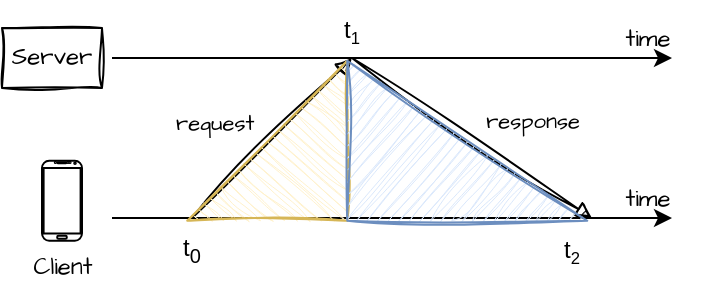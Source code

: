 <mxfile version="24.7.5">
  <diagram name="Page-1" id="DFvjBi9xwu4vDKYlVbSt">
    <mxGraphModel dx="526" dy="396" grid="1" gridSize="10" guides="1" tooltips="1" connect="1" arrows="1" fold="1" page="1" pageScale="1" pageWidth="827" pageHeight="1169" math="0" shadow="0">
      <root>
        <mxCell id="0" />
        <mxCell id="1" parent="0" />
        <mxCell id="Z4JF44p8BeUppsH6nRRW-3" value="" style="endArrow=classic;html=1;rounded=0;hachureGap=4;fontFamily=Architects Daughter;fontSource=https%3A%2F%2Ffonts.googleapis.com%2Fcss%3Ffamily%3DArchitects%2BDaughter;" edge="1" parent="1">
          <mxGeometry relative="1" as="geometry">
            <mxPoint x="60" y="40" as="sourcePoint" />
            <mxPoint x="340" y="40" as="targetPoint" />
          </mxGeometry>
        </mxCell>
        <mxCell id="Z4JF44p8BeUppsH6nRRW-5" value="" style="endArrow=classic;html=1;rounded=0;hachureGap=4;fontFamily=Architects Daughter;fontSource=https%3A%2F%2Ffonts.googleapis.com%2Fcss%3Ffamily%3DArchitects%2BDaughter;" edge="1" parent="1">
          <mxGeometry relative="1" as="geometry">
            <mxPoint x="60" y="120" as="sourcePoint" />
            <mxPoint x="340" y="120" as="targetPoint" />
          </mxGeometry>
        </mxCell>
        <mxCell id="Z4JF44p8BeUppsH6nRRW-7" value="time" style="text;html=1;align=center;verticalAlign=middle;whiteSpace=wrap;rounded=0;fontFamily=Architects Daughter;fontSource=https%3A%2F%2Ffonts.googleapis.com%2Fcss%3Ffamily%3DArchitects%2BDaughter;" vertex="1" parent="1">
          <mxGeometry x="298" y="16.37" width="60" height="30" as="geometry" />
        </mxCell>
        <mxCell id="Z4JF44p8BeUppsH6nRRW-8" value="time" style="text;html=1;align=center;verticalAlign=middle;whiteSpace=wrap;rounded=0;fontFamily=Architects Daughter;fontSource=https%3A%2F%2Ffonts.googleapis.com%2Fcss%3Ffamily%3DArchitects%2BDaughter;" vertex="1" parent="1">
          <mxGeometry x="297.63" y="96.37" width="60" height="30" as="geometry" />
        </mxCell>
        <mxCell id="Z4JF44p8BeUppsH6nRRW-10" value="request" style="endArrow=block;endFill=1;html=1;align=left;verticalAlign=top;rounded=0;sketch=1;hachureGap=4;jiggle=2;curveFitting=1;fontFamily=Architects Daughter;fontSource=https%3A%2F%2Ffonts.googleapis.com%2Fcss%3Ffamily%3DArchitects%2BDaughter;" edge="1" parent="1">
          <mxGeometry x="-0.375" y="49" relative="1" as="geometry">
            <mxPoint x="100" y="120" as="sourcePoint" />
            <mxPoint x="180" y="40" as="targetPoint" />
            <mxPoint y="-1" as="offset" />
          </mxGeometry>
        </mxCell>
        <mxCell id="Z4JF44p8BeUppsH6nRRW-12" value="" style="endArrow=block;endFill=1;html=1;align=left;verticalAlign=top;rounded=0;sketch=1;hachureGap=4;jiggle=2;curveFitting=1;fontFamily=Architects Daughter;fontSource=https%3A%2F%2Ffonts.googleapis.com%2Fcss%3Ffamily%3DArchitects%2BDaughter;" edge="1" parent="1">
          <mxGeometry x="-1" relative="1" as="geometry">
            <mxPoint x="180" y="40" as="sourcePoint" />
            <mxPoint x="300" y="120" as="targetPoint" />
            <mxPoint as="offset" />
          </mxGeometry>
        </mxCell>
        <mxCell id="Z4JF44p8BeUppsH6nRRW-14" value="response" style="edgeLabel;html=1;align=center;verticalAlign=middle;resizable=0;points=[];sketch=1;hachureGap=4;jiggle=2;curveFitting=1;fontFamily=Architects Daughter;fontSource=https%3A%2F%2Ffonts.googleapis.com%2Fcss%3Ffamily%3DArchitects%2BDaughter;" vertex="1" connectable="0" parent="Z4JF44p8BeUppsH6nRRW-12">
          <mxGeometry x="-0.368" y="-3" relative="1" as="geometry">
            <mxPoint x="54" y="3" as="offset" />
          </mxGeometry>
        </mxCell>
        <mxCell id="Z4JF44p8BeUppsH6nRRW-15" value="" style="verticalLabelPosition=bottom;verticalAlign=top;html=1;shape=mxgraph.basic.orthogonal_triangle;sketch=1;hachureGap=4;jiggle=2;curveFitting=1;fontFamily=Architects Daughter;fontSource=https%3A%2F%2Ffonts.googleapis.com%2Fcss%3Ffamily%3DArchitects%2BDaughter;rotation=-90;fillColor=#fff2cc;strokeColor=#d6b656;" vertex="1" parent="1">
          <mxGeometry x="97.63" y="41.37" width="80" height="80" as="geometry" />
        </mxCell>
        <mxCell id="Z4JF44p8BeUppsH6nRRW-16" value="" style="verticalLabelPosition=bottom;verticalAlign=top;html=1;shape=mxgraph.basic.orthogonal_triangle;sketch=1;hachureGap=4;jiggle=2;curveFitting=1;fontFamily=Architects Daughter;fontSource=https%3A%2F%2Ffonts.googleapis.com%2Fcss%3Ffamily%3DArchitects%2BDaughter;rotation=0;fillColor=#dae8fc;strokeColor=#6c8ebf;" vertex="1" parent="1">
          <mxGeometry x="177.63" y="41.37" width="120" height="80" as="geometry" />
        </mxCell>
        <mxCell id="Z4JF44p8BeUppsH6nRRW-17" value="&lt;font face=&quot;Helvetica&quot;&gt;t&lt;sub&gt;0&lt;/sub&gt;&lt;/font&gt;" style="text;html=1;align=center;verticalAlign=middle;whiteSpace=wrap;rounded=0;fontFamily=Architects Daughter;fontSource=https%3A%2F%2Ffonts.googleapis.com%2Fcss%3Ffamily%3DArchitects%2BDaughter;" vertex="1" parent="1">
          <mxGeometry x="70" y="121.37" width="60" height="30" as="geometry" />
        </mxCell>
        <mxCell id="Z4JF44p8BeUppsH6nRRW-18" value="&lt;font face=&quot;Helvetica&quot;&gt;t&lt;span style=&quot;font-size: 10px;&quot;&gt;&lt;sub&gt;2&lt;/sub&gt;&lt;/span&gt;&lt;/font&gt;" style="text;html=1;align=center;verticalAlign=middle;whiteSpace=wrap;rounded=0;fontFamily=Architects Daughter;fontSource=https%3A%2F%2Ffonts.googleapis.com%2Fcss%3Ffamily%3DArchitects%2BDaughter;" vertex="1" parent="1">
          <mxGeometry x="260" y="121.37" width="60" height="30" as="geometry" />
        </mxCell>
        <mxCell id="Z4JF44p8BeUppsH6nRRW-19" value="&lt;font face=&quot;Helvetica&quot;&gt;t&lt;span style=&quot;font-size: 10px;&quot;&gt;&lt;sub&gt;1&lt;/sub&gt;&lt;/span&gt;&lt;/font&gt;" style="text;html=1;align=center;verticalAlign=middle;whiteSpace=wrap;rounded=0;fontFamily=Architects Daughter;fontSource=https%3A%2F%2Ffonts.googleapis.com%2Fcss%3Ffamily%3DArchitects%2BDaughter;" vertex="1" parent="1">
          <mxGeometry x="150" y="11.37" width="60" height="30" as="geometry" />
        </mxCell>
        <mxCell id="Z4JF44p8BeUppsH6nRRW-21" value="Client" style="verticalLabelPosition=bottom;verticalAlign=top;html=1;shadow=0;dashed=0;strokeWidth=1;shape=mxgraph.android.phone2;strokeColor=#000000;hachureGap=4;fontFamily=Architects Daughter;fontSource=https%3A%2F%2Ffonts.googleapis.com%2Fcss%3Ffamily%3DArchitects%2BDaughter;" vertex="1" parent="1">
          <mxGeometry x="25" y="91.37" width="20" height="40" as="geometry" />
        </mxCell>
        <mxCell id="Z4JF44p8BeUppsH6nRRW-23" value="Server" style="rounded=0;whiteSpace=wrap;html=1;sketch=1;hachureGap=4;jiggle=2;curveFitting=1;fontFamily=Architects Daughter;fontSource=https%3A%2F%2Ffonts.googleapis.com%2Fcss%3Ffamily%3DArchitects%2BDaughter;" vertex="1" parent="1">
          <mxGeometry x="5" y="25" width="50" height="30" as="geometry" />
        </mxCell>
      </root>
    </mxGraphModel>
  </diagram>
</mxfile>

